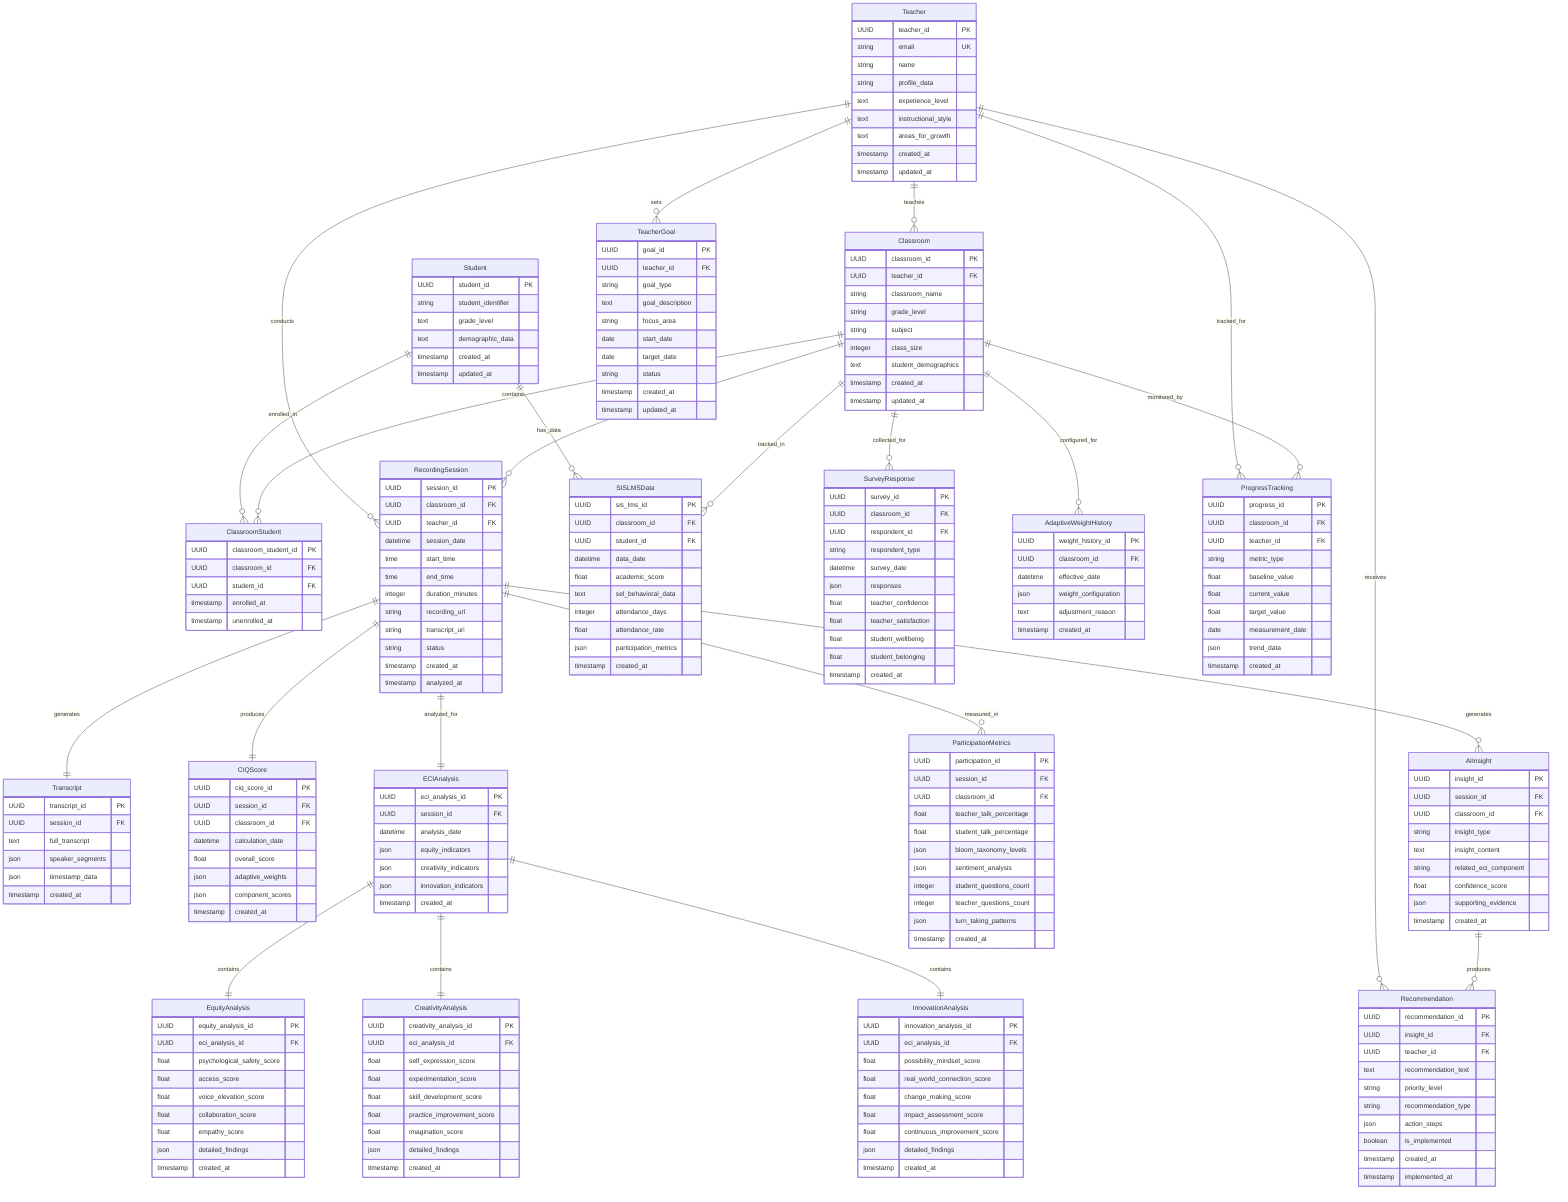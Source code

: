 erDiagram
    %% Core Tables
    
    Teacher {
        UUID teacher_id PK
        string email UK
        string name
        string profile_data
        text experience_level
        text instructional_style
        text areas_for_growth
        timestamp created_at
        timestamp updated_at
    }
    
    Classroom {
        UUID classroom_id PK
        UUID teacher_id FK
        string classroom_name
        string grade_level
        string subject
        integer class_size
        text student_demographics
        timestamp created_at
        timestamp updated_at
    }
    
    Student {
        UUID student_id PK
        string student_identifier
        text grade_level
        text demographic_data
        timestamp created_at
        timestamp updated_at
    }
    
    ClassroomStudent {
        UUID classroom_student_id PK
        UUID classroom_id FK
        UUID student_id FK
        timestamp enrolled_at
        timestamp unenrolled_at
    }
    
    %% Recording and Analysis Tables
    
    RecordingSession {
        UUID session_id PK
        UUID classroom_id FK
        UUID teacher_id FK
        datetime session_date
        time start_time
        time end_time
        integer duration_minutes
        string recording_url
        string transcript_url
        string status
        timestamp created_at
        timestamp analyzed_at
    }
    
    Transcript {
        UUID transcript_id PK
        UUID session_id FK
        text full_transcript
        json speaker_segments
        json timestamp_data
        timestamp created_at
    }
    
    %% CIQ Score and Component Tables
    
    CIQScore {
        UUID ciq_score_id PK
        UUID session_id FK
        UUID classroom_id FK
        datetime calculation_date
        float overall_score
        json adaptive_weights
        json component_scores
        timestamp created_at
    }
    
    %% Engagement Markers (Data Inputs)
    
    SISLMSData {
        UUID sis_lms_id PK
        UUID classroom_id FK
        UUID student_id FK
        datetime data_date
        float academic_score
        text sel_behavioral_data
        integer attendance_days
        float attendance_rate
        json participation_metrics
        timestamp created_at
    }
    
    SurveyResponse {
        UUID survey_id PK
        UUID classroom_id FK
        UUID respondent_id FK
        string respondent_type
        datetime survey_date
        json responses
        float teacher_confidence
        float teacher_satisfaction
        float student_wellbeing
        float student_belonging
        timestamp created_at
    }
    
    %% ECI Blueprint Analysis
    
    ECIAnalysis {
        UUID eci_analysis_id PK
        UUID session_id FK
        datetime analysis_date
        json equity_indicators
        json creativity_indicators
        json innovation_indicators
        timestamp created_at
    }
    
    EquityAnalysis {
        UUID equity_analysis_id PK
        UUID eci_analysis_id FK
        float psychological_safety_score
        float access_score
        float voice_elevation_score
        float collaboration_score
        float empathy_score
        json detailed_findings
        timestamp created_at
    }
    
    CreativityAnalysis {
        UUID creativity_analysis_id PK
        UUID eci_analysis_id FK
        float self_expression_score
        float experimentation_score
        float skill_development_score
        float practice_improvement_score
        float imagination_score
        json detailed_findings
        timestamp created_at
    }
    
    InnovationAnalysis {
        UUID innovation_analysis_id PK
        UUID eci_analysis_id FK
        float possibility_mindset_score
        float real_world_connection_score
        float change_making_score
        float impact_assessment_score
        float continuous_improvement_score
        json detailed_findings
        timestamp created_at
    }
    
    %% Participation Metrics Detail
    
    ParticipationMetrics {
        UUID participation_id PK
        UUID session_id FK
        UUID classroom_id FK
        float teacher_talk_percentage
        float student_talk_percentage
        json bloom_taxonomy_levels
        json sentiment_analysis
        integer student_questions_count
        integer teacher_questions_count
        json turn_taking_patterns
        timestamp created_at
    }
    
    %% Teacher Goals and Adaptive Weighting
    
    TeacherGoal {
        UUID goal_id PK
        UUID teacher_id FK
        string goal_type
        text goal_description
        string focus_area
        date start_date
        date target_date
        string status
        timestamp created_at
        timestamp updated_at
    }
    
    AdaptiveWeightHistory {
        UUID weight_history_id PK
        UUID classroom_id FK
        datetime effective_date
        json weight_configuration
        text adjustment_reason
        timestamp created_at
    }
    
    %% AI Insights and Recommendations
    
    AIInsight {
        UUID insight_id PK
        UUID session_id FK
        UUID classroom_id FK
        string insight_type
        text insight_content
        string related_eci_component
        float confidence_score
        json supporting_evidence
        timestamp created_at
    }
    
    Recommendation {
        UUID recommendation_id PK
        UUID insight_id FK
        UUID teacher_id FK
        text recommendation_text
        string priority_level
        string recommendation_type
        json action_steps
        boolean is_implemented
        timestamp created_at
        timestamp implemented_at
    }
    
    %% Progress Tracking
    
    ProgressTracking {
        UUID progress_id PK
        UUID classroom_id FK
        UUID teacher_id FK
        string metric_type
        float baseline_value
        float current_value
        float target_value
        date measurement_date
        json trend_data
        timestamp created_at
    }
    
    %% Relationships
    
    Teacher ||--o{ Classroom : teaches
    Classroom ||--o{ ClassroomStudent : contains
    Student ||--o{ ClassroomStudent : enrolled_in
    Classroom ||--o{ RecordingSession : has
    Teacher ||--o{ RecordingSession : conducts
    RecordingSession ||--|| Transcript : generates
    RecordingSession ||--|| CIQScore : produces
    RecordingSession ||--|| ECIAnalysis : analyzed_for
    RecordingSession ||--o{ ParticipationMetrics : measured_in
    Classroom ||--o{ SISLMSData : tracked_in
    Student ||--o{ SISLMSData : has_data
    Classroom ||--o{ SurveyResponse : collected_for
    ECIAnalysis ||--|| EquityAnalysis : contains
    ECIAnalysis ||--|| CreativityAnalysis : contains
    ECIAnalysis ||--|| InnovationAnalysis : contains
    Teacher ||--o{ TeacherGoal : sets
    Classroom ||--o{ AdaptiveWeightHistory : configured_for
    RecordingSession ||--o{ AIInsight : generates
    AIInsight ||--o{ Recommendation : produces
    Teacher ||--o{ Recommendation : receives
    Classroom ||--o{ ProgressTracking : monitored_by
    Teacher ||--o{ ProgressTracking : tracked_for